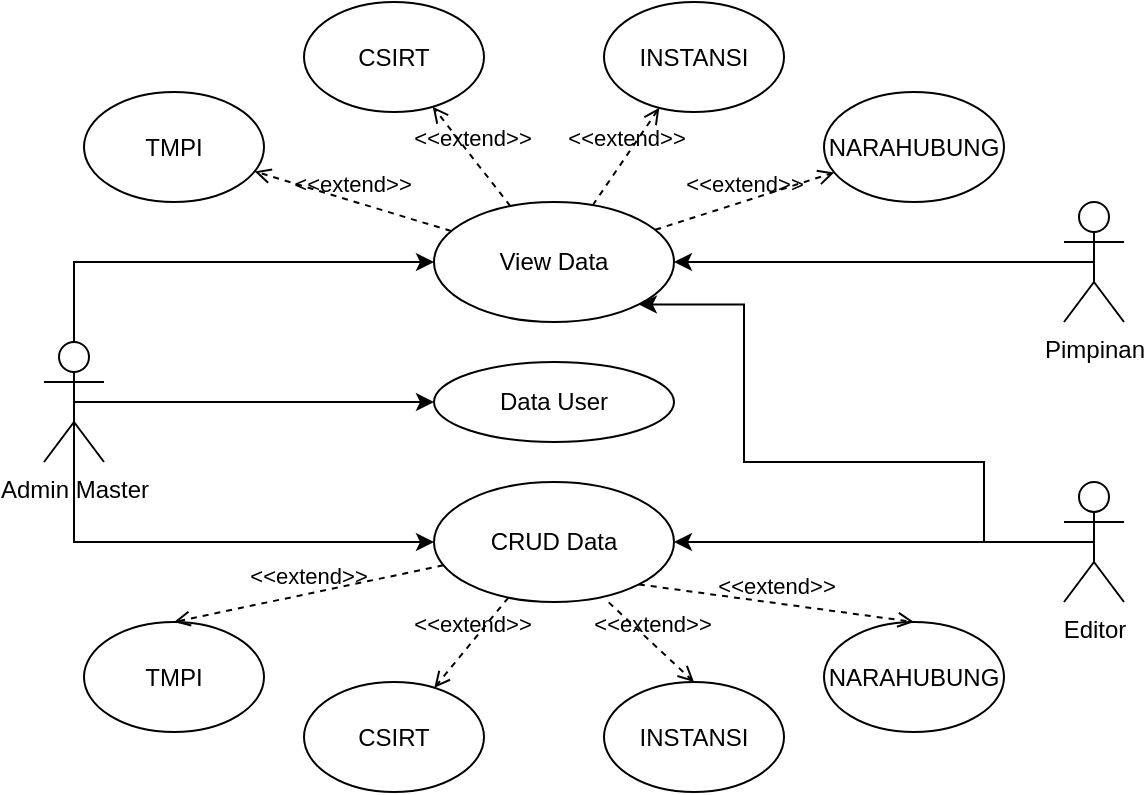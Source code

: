 <mxfile version="20.4.0" type="github">
  <diagram id="yAzC_SjZSHB9OspK-EVg" name="Page-1">
    <mxGraphModel dx="1038" dy="571" grid="1" gridSize="10" guides="1" tooltips="1" connect="1" arrows="1" fold="1" page="1" pageScale="1" pageWidth="850" pageHeight="1100" math="0" shadow="0">
      <root>
        <mxCell id="0" />
        <mxCell id="1" parent="0" />
        <mxCell id="05A1SrLWhaefv3QnyGGi-13" style="edgeStyle=orthogonalEdgeStyle;rounded=0;orthogonalLoop=1;jettySize=auto;html=1;exitX=0.5;exitY=0.5;exitDx=0;exitDy=0;exitPerimeter=0;entryX=1;entryY=0.5;entryDx=0;entryDy=0;" edge="1" parent="1" source="aq-dMJw9Lm_8gR3XhI3i-1" target="Zu5Ix9DOCvOWPz-IfbpH-3">
          <mxGeometry relative="1" as="geometry" />
        </mxCell>
        <mxCell id="aq-dMJw9Lm_8gR3XhI3i-1" value="Pimpinan" style="shape=umlActor;verticalLabelPosition=bottom;verticalAlign=top;html=1;outlineConnect=0;" parent="1" vertex="1">
          <mxGeometry x="680" y="460" width="30" height="60" as="geometry" />
        </mxCell>
        <mxCell id="05A1SrLWhaefv3QnyGGi-10" style="edgeStyle=orthogonalEdgeStyle;rounded=0;orthogonalLoop=1;jettySize=auto;html=1;exitX=0.5;exitY=0.5;exitDx=0;exitDy=0;exitPerimeter=0;entryX=0;entryY=0.5;entryDx=0;entryDy=0;" edge="1" parent="1" source="aq-dMJw9Lm_8gR3XhI3i-2" target="aq-dMJw9Lm_8gR3XhI3i-5">
          <mxGeometry relative="1" as="geometry" />
        </mxCell>
        <mxCell id="05A1SrLWhaefv3QnyGGi-14" style="edgeStyle=orthogonalEdgeStyle;rounded=0;orthogonalLoop=1;jettySize=auto;html=1;exitX=0.5;exitY=0;exitDx=0;exitDy=0;exitPerimeter=0;entryX=0;entryY=0.5;entryDx=0;entryDy=0;" edge="1" parent="1" source="aq-dMJw9Lm_8gR3XhI3i-2" target="Zu5Ix9DOCvOWPz-IfbpH-3">
          <mxGeometry relative="1" as="geometry" />
        </mxCell>
        <mxCell id="05A1SrLWhaefv3QnyGGi-15" style="edgeStyle=orthogonalEdgeStyle;rounded=0;orthogonalLoop=1;jettySize=auto;html=1;exitX=0.5;exitY=0.5;exitDx=0;exitDy=0;exitPerimeter=0;entryX=0;entryY=0.5;entryDx=0;entryDy=0;" edge="1" parent="1" source="aq-dMJw9Lm_8gR3XhI3i-2" target="Zu5Ix9DOCvOWPz-IfbpH-2">
          <mxGeometry relative="1" as="geometry">
            <Array as="points">
              <mxPoint x="185" y="630" />
            </Array>
          </mxGeometry>
        </mxCell>
        <mxCell id="aq-dMJw9Lm_8gR3XhI3i-2" value="Admin Master" style="shape=umlActor;verticalLabelPosition=bottom;verticalAlign=top;html=1;outlineConnect=0;" parent="1" vertex="1">
          <mxGeometry x="170" y="530" width="30" height="60" as="geometry" />
        </mxCell>
        <mxCell id="05A1SrLWhaefv3QnyGGi-9" style="edgeStyle=orthogonalEdgeStyle;rounded=0;orthogonalLoop=1;jettySize=auto;html=1;exitX=0.5;exitY=0.5;exitDx=0;exitDy=0;exitPerimeter=0;entryX=1;entryY=0.5;entryDx=0;entryDy=0;" edge="1" parent="1" source="aq-dMJw9Lm_8gR3XhI3i-4" target="Zu5Ix9DOCvOWPz-IfbpH-2">
          <mxGeometry relative="1" as="geometry" />
        </mxCell>
        <mxCell id="05A1SrLWhaefv3QnyGGi-12" style="edgeStyle=orthogonalEdgeStyle;rounded=0;orthogonalLoop=1;jettySize=auto;html=1;exitX=0.5;exitY=0.5;exitDx=0;exitDy=0;exitPerimeter=0;entryX=1;entryY=1;entryDx=0;entryDy=0;" edge="1" parent="1" source="aq-dMJw9Lm_8gR3XhI3i-4" target="Zu5Ix9DOCvOWPz-IfbpH-3">
          <mxGeometry relative="1" as="geometry">
            <mxPoint x="500" y="550" as="targetPoint" />
            <Array as="points">
              <mxPoint x="640" y="630" />
              <mxPoint x="640" y="590" />
              <mxPoint x="520" y="590" />
              <mxPoint x="520" y="511" />
            </Array>
          </mxGeometry>
        </mxCell>
        <mxCell id="aq-dMJw9Lm_8gR3XhI3i-4" value="Editor" style="shape=umlActor;verticalLabelPosition=bottom;verticalAlign=top;html=1;outlineConnect=0;" parent="1" vertex="1">
          <mxGeometry x="680" y="600" width="30" height="60" as="geometry" />
        </mxCell>
        <mxCell id="aq-dMJw9Lm_8gR3XhI3i-5" value="Data User" style="ellipse;whiteSpace=wrap;html=1;" parent="1" vertex="1">
          <mxGeometry x="365" y="540" width="120" height="40" as="geometry" />
        </mxCell>
        <mxCell id="Zu5Ix9DOCvOWPz-IfbpH-2" value="CRUD Data" style="ellipse;whiteSpace=wrap;html=1;" parent="1" vertex="1">
          <mxGeometry x="365" y="600" width="120" height="60" as="geometry" />
        </mxCell>
        <mxCell id="Zu5Ix9DOCvOWPz-IfbpH-3" value="View Data" style="ellipse;whiteSpace=wrap;html=1;" parent="1" vertex="1">
          <mxGeometry x="365" y="460" width="120" height="60" as="geometry" />
        </mxCell>
        <mxCell id="Zu5Ix9DOCvOWPz-IfbpH-16" value="TMPI" style="ellipse;whiteSpace=wrap;html=1;" parent="1" vertex="1">
          <mxGeometry x="190" y="405" width="90" height="55" as="geometry" />
        </mxCell>
        <mxCell id="Zu5Ix9DOCvOWPz-IfbpH-19" value="CSIRT" style="ellipse;whiteSpace=wrap;html=1;" parent="1" vertex="1">
          <mxGeometry x="300" y="360" width="90" height="55" as="geometry" />
        </mxCell>
        <mxCell id="Zu5Ix9DOCvOWPz-IfbpH-20" value="INSTANSI" style="ellipse;whiteSpace=wrap;html=1;" parent="1" vertex="1">
          <mxGeometry x="450" y="360" width="90" height="55" as="geometry" />
        </mxCell>
        <mxCell id="Zu5Ix9DOCvOWPz-IfbpH-21" value="NARAHUBUNG" style="ellipse;whiteSpace=wrap;html=1;" parent="1" vertex="1">
          <mxGeometry x="560" y="405" width="90" height="55" as="geometry" />
        </mxCell>
        <mxCell id="Zu5Ix9DOCvOWPz-IfbpH-26" value="&amp;lt;&amp;lt;extend&amp;gt;&amp;gt;" style="html=1;verticalAlign=bottom;labelBackgroundColor=none;endArrow=open;endFill=0;dashed=1;rounded=0;" parent="1" source="Zu5Ix9DOCvOWPz-IfbpH-3" target="Zu5Ix9DOCvOWPz-IfbpH-19" edge="1">
          <mxGeometry width="160" relative="1" as="geometry">
            <mxPoint x="340" y="500" as="sourcePoint" />
            <mxPoint x="500" y="500" as="targetPoint" />
          </mxGeometry>
        </mxCell>
        <mxCell id="Zu5Ix9DOCvOWPz-IfbpH-27" value="&amp;lt;&amp;lt;extend&amp;gt;&amp;gt;" style="html=1;verticalAlign=bottom;labelBackgroundColor=none;endArrow=open;endFill=0;dashed=1;rounded=0;" parent="1" source="Zu5Ix9DOCvOWPz-IfbpH-3" target="Zu5Ix9DOCvOWPz-IfbpH-20" edge="1">
          <mxGeometry width="160" relative="1" as="geometry">
            <mxPoint x="340" y="500" as="sourcePoint" />
            <mxPoint x="500" y="500" as="targetPoint" />
          </mxGeometry>
        </mxCell>
        <mxCell id="Zu5Ix9DOCvOWPz-IfbpH-28" value="&amp;lt;&amp;lt;extend&amp;gt;&amp;gt;" style="html=1;verticalAlign=bottom;labelBackgroundColor=none;endArrow=open;endFill=0;dashed=1;rounded=0;" parent="1" source="Zu5Ix9DOCvOWPz-IfbpH-3" target="Zu5Ix9DOCvOWPz-IfbpH-21" edge="1">
          <mxGeometry width="160" relative="1" as="geometry">
            <mxPoint x="340" y="500" as="sourcePoint" />
            <mxPoint x="500" y="500" as="targetPoint" />
          </mxGeometry>
        </mxCell>
        <mxCell id="Zu5Ix9DOCvOWPz-IfbpH-29" value="&amp;lt;&amp;lt;extend&amp;gt;&amp;gt;" style="html=1;verticalAlign=bottom;labelBackgroundColor=none;endArrow=open;endFill=0;dashed=1;rounded=0;" parent="1" source="Zu5Ix9DOCvOWPz-IfbpH-3" target="Zu5Ix9DOCvOWPz-IfbpH-16" edge="1">
          <mxGeometry width="160" relative="1" as="geometry">
            <mxPoint x="340" y="500" as="sourcePoint" />
            <mxPoint x="500" y="500" as="targetPoint" />
          </mxGeometry>
        </mxCell>
        <mxCell id="Zu5Ix9DOCvOWPz-IfbpH-32" value="TMPI" style="ellipse;whiteSpace=wrap;html=1;" parent="1" vertex="1">
          <mxGeometry x="190" y="670" width="90" height="55" as="geometry" />
        </mxCell>
        <mxCell id="Zu5Ix9DOCvOWPz-IfbpH-35" value="CSIRT" style="ellipse;whiteSpace=wrap;html=1;" parent="1" vertex="1">
          <mxGeometry x="300" y="700" width="90" height="55" as="geometry" />
        </mxCell>
        <mxCell id="Zu5Ix9DOCvOWPz-IfbpH-36" value="INSTANSI" style="ellipse;whiteSpace=wrap;html=1;" parent="1" vertex="1">
          <mxGeometry x="450" y="700" width="90" height="55" as="geometry" />
        </mxCell>
        <mxCell id="Zu5Ix9DOCvOWPz-IfbpH-37" value="NARAHUBUNG" style="ellipse;whiteSpace=wrap;html=1;" parent="1" vertex="1">
          <mxGeometry x="560" y="670" width="90" height="55" as="geometry" />
        </mxCell>
        <mxCell id="Zu5Ix9DOCvOWPz-IfbpH-47" value="&amp;lt;&amp;lt;extend&amp;gt;&amp;gt;" style="html=1;verticalAlign=bottom;labelBackgroundColor=none;endArrow=open;endFill=0;dashed=1;rounded=0;entryX=0.5;entryY=0;entryDx=0;entryDy=0;" parent="1" source="Zu5Ix9DOCvOWPz-IfbpH-2" target="Zu5Ix9DOCvOWPz-IfbpH-32" edge="1">
          <mxGeometry width="160" relative="1" as="geometry">
            <mxPoint x="400" y="830" as="sourcePoint" />
            <mxPoint x="500" y="600" as="targetPoint" />
          </mxGeometry>
        </mxCell>
        <mxCell id="Zu5Ix9DOCvOWPz-IfbpH-50" value="&amp;lt;&amp;lt;extend&amp;gt;&amp;gt;" style="html=1;verticalAlign=bottom;labelBackgroundColor=none;endArrow=open;endFill=0;dashed=1;rounded=0;" parent="1" source="Zu5Ix9DOCvOWPz-IfbpH-2" target="Zu5Ix9DOCvOWPz-IfbpH-35" edge="1">
          <mxGeometry width="160" relative="1" as="geometry">
            <mxPoint x="340" y="600" as="sourcePoint" />
            <mxPoint x="500" y="600" as="targetPoint" />
          </mxGeometry>
        </mxCell>
        <mxCell id="Zu5Ix9DOCvOWPz-IfbpH-51" value="&amp;lt;&amp;lt;extend&amp;gt;&amp;gt;" style="html=1;verticalAlign=bottom;labelBackgroundColor=none;endArrow=open;endFill=0;dashed=1;rounded=0;exitX=0.728;exitY=1.003;exitDx=0;exitDy=0;entryX=0.5;entryY=0;entryDx=0;entryDy=0;exitPerimeter=0;" parent="1" source="Zu5Ix9DOCvOWPz-IfbpH-2" target="Zu5Ix9DOCvOWPz-IfbpH-36" edge="1">
          <mxGeometry width="160" relative="1" as="geometry">
            <mxPoint x="340" y="600" as="sourcePoint" />
            <mxPoint x="500" y="600" as="targetPoint" />
          </mxGeometry>
        </mxCell>
        <mxCell id="Zu5Ix9DOCvOWPz-IfbpH-52" value="&amp;lt;&amp;lt;extend&amp;gt;&amp;gt;" style="html=1;verticalAlign=bottom;labelBackgroundColor=none;endArrow=open;endFill=0;dashed=1;rounded=0;exitX=1;exitY=1;exitDx=0;exitDy=0;entryX=0.5;entryY=0;entryDx=0;entryDy=0;" parent="1" source="Zu5Ix9DOCvOWPz-IfbpH-2" target="Zu5Ix9DOCvOWPz-IfbpH-37" edge="1">
          <mxGeometry width="160" relative="1" as="geometry">
            <mxPoint x="340" y="600" as="sourcePoint" />
            <mxPoint x="500" y="600" as="targetPoint" />
          </mxGeometry>
        </mxCell>
      </root>
    </mxGraphModel>
  </diagram>
</mxfile>
